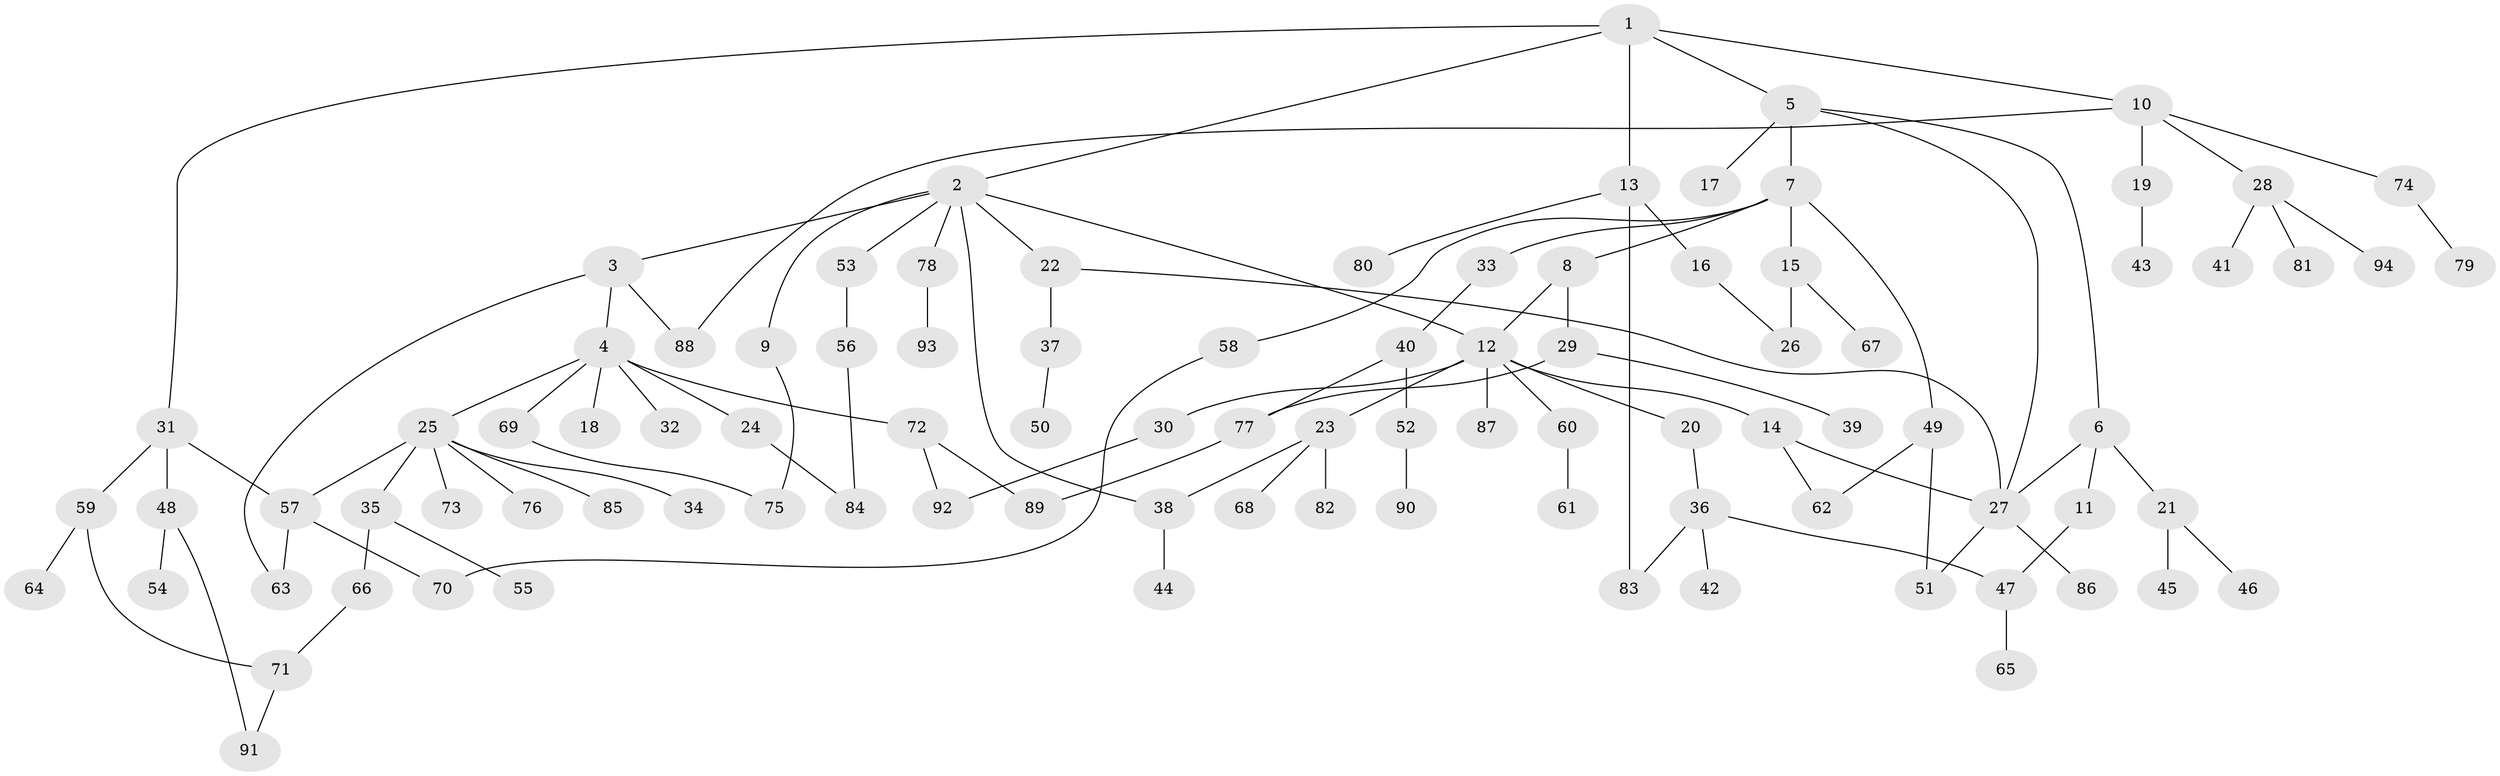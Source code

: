 // coarse degree distribution, {7: 0.04838709677419355, 8: 0.03225806451612903, 4: 0.0967741935483871, 12: 0.016129032258064516, 3: 0.16129032258064516, 2: 0.24193548387096775, 5: 0.016129032258064516, 1: 0.3870967741935484}
// Generated by graph-tools (version 1.1) at 2025/51/02/27/25 19:51:38]
// undirected, 94 vertices, 114 edges
graph export_dot {
graph [start="1"]
  node [color=gray90,style=filled];
  1;
  2;
  3;
  4;
  5;
  6;
  7;
  8;
  9;
  10;
  11;
  12;
  13;
  14;
  15;
  16;
  17;
  18;
  19;
  20;
  21;
  22;
  23;
  24;
  25;
  26;
  27;
  28;
  29;
  30;
  31;
  32;
  33;
  34;
  35;
  36;
  37;
  38;
  39;
  40;
  41;
  42;
  43;
  44;
  45;
  46;
  47;
  48;
  49;
  50;
  51;
  52;
  53;
  54;
  55;
  56;
  57;
  58;
  59;
  60;
  61;
  62;
  63;
  64;
  65;
  66;
  67;
  68;
  69;
  70;
  71;
  72;
  73;
  74;
  75;
  76;
  77;
  78;
  79;
  80;
  81;
  82;
  83;
  84;
  85;
  86;
  87;
  88;
  89;
  90;
  91;
  92;
  93;
  94;
  1 -- 2;
  1 -- 5;
  1 -- 10;
  1 -- 13;
  1 -- 31;
  2 -- 3;
  2 -- 9;
  2 -- 12;
  2 -- 22;
  2 -- 38;
  2 -- 53;
  2 -- 78;
  3 -- 4;
  3 -- 63;
  3 -- 88;
  4 -- 18;
  4 -- 24;
  4 -- 25;
  4 -- 32;
  4 -- 69;
  4 -- 72;
  5 -- 6;
  5 -- 7;
  5 -- 17;
  5 -- 27;
  6 -- 11;
  6 -- 21;
  6 -- 27;
  7 -- 8;
  7 -- 15;
  7 -- 33;
  7 -- 49;
  7 -- 58;
  8 -- 29;
  8 -- 12;
  9 -- 75;
  10 -- 19;
  10 -- 28;
  10 -- 74;
  10 -- 88;
  11 -- 47;
  12 -- 14;
  12 -- 20;
  12 -- 23;
  12 -- 30;
  12 -- 60;
  12 -- 87;
  13 -- 16;
  13 -- 80;
  13 -- 83;
  14 -- 62;
  14 -- 27;
  15 -- 67;
  15 -- 26;
  16 -- 26;
  19 -- 43;
  20 -- 36;
  21 -- 45;
  21 -- 46;
  22 -- 37;
  22 -- 27;
  23 -- 68;
  23 -- 82;
  23 -- 38;
  24 -- 84;
  25 -- 34;
  25 -- 35;
  25 -- 73;
  25 -- 76;
  25 -- 85;
  25 -- 57;
  27 -- 86;
  27 -- 51;
  28 -- 41;
  28 -- 81;
  28 -- 94;
  29 -- 39;
  29 -- 77;
  30 -- 92;
  31 -- 48;
  31 -- 57;
  31 -- 59;
  33 -- 40;
  35 -- 55;
  35 -- 66;
  36 -- 42;
  36 -- 47;
  36 -- 83;
  37 -- 50;
  38 -- 44;
  40 -- 52;
  40 -- 77;
  47 -- 65;
  48 -- 54;
  48 -- 91;
  49 -- 51;
  49 -- 62;
  52 -- 90;
  53 -- 56;
  56 -- 84;
  57 -- 63;
  57 -- 70;
  58 -- 70;
  59 -- 64;
  59 -- 71;
  60 -- 61;
  66 -- 71;
  69 -- 75;
  71 -- 91;
  72 -- 89;
  72 -- 92;
  74 -- 79;
  77 -- 89;
  78 -- 93;
}
